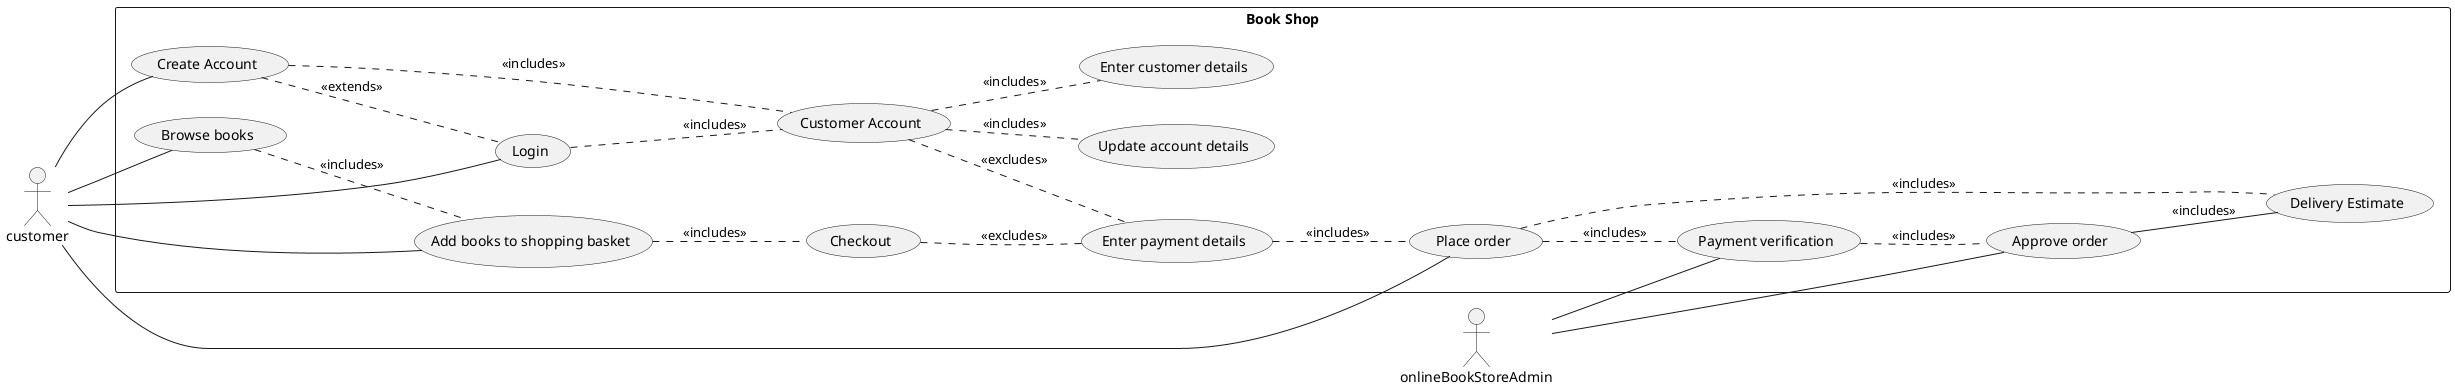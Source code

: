 @startuml usecase
actor customer
actor onlineBookStoreAdmin

rectangle "Book Shop"{
    left to right direction
    usecase "Create Account" as register
    usecase "Enter customer details" as customerDetails
    usecase "Browse books" as browse
    usecase "Add books to shopping basket" as basket
    usecase "Login" as login
    usecase "Customer Account" as account
    usecase "Update account details" as update
    usecase "Checkout" as checkout
    usecase "Enter payment details" as cardDetails
    usecase "Place order" as order
    usecase "Payment verification" as verified
    usecase "Approve order" as approved
    usecase "Delivery Estimate" as delivery
}

customer -- register
customer -- login
customer -- browse
customer -- basket
account .. customerDetails : <<includes>>
register .. account : <<includes>>
login .. account : <<includes>>
register .. login : <<extends>>
browse .. basket : <<includes>>
account .. update : <<includes>>
basket .. checkout : <<includes>>
customer -- order
checkout .. cardDetails : <<excludes>>
cardDetails .. order : <<includes>>
onlineBookStoreAdmin -- verified
onlineBookStoreAdmin -- approved 
verified .. approved : <<includes>>
order .. delivery : <<includes>>
approved -- delivery : <<includes>>
account .. cardDetails : <<excludes>>
order .. verified : <<includes>>

@enduml